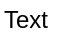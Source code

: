 <mxfile pages="1" version="11.2.4" type="github"><diagram id="psDOjXqYlGyC0BN5tRKm" name="Page-1"><mxGraphModel dx="898" dy="593" grid="1" gridSize="10" guides="1" tooltips="1" connect="1" arrows="1" fold="1" page="1" pageScale="1" pageWidth="827" pageHeight="1169" math="0" shadow="0"><root><mxCell id="0"/><mxCell id="1" parent="0"/><mxCell id="QPpV-sW4wcpLY8poCsX2-1" value="Text" style="text;html=1;resizable=0;points=[];autosize=1;align=left;verticalAlign=top;spacingTop=-4;" vertex="1" parent="1"><mxGeometry x="586" y="233" width="40" height="20" as="geometry"/></mxCell></root></mxGraphModel></diagram></mxfile>